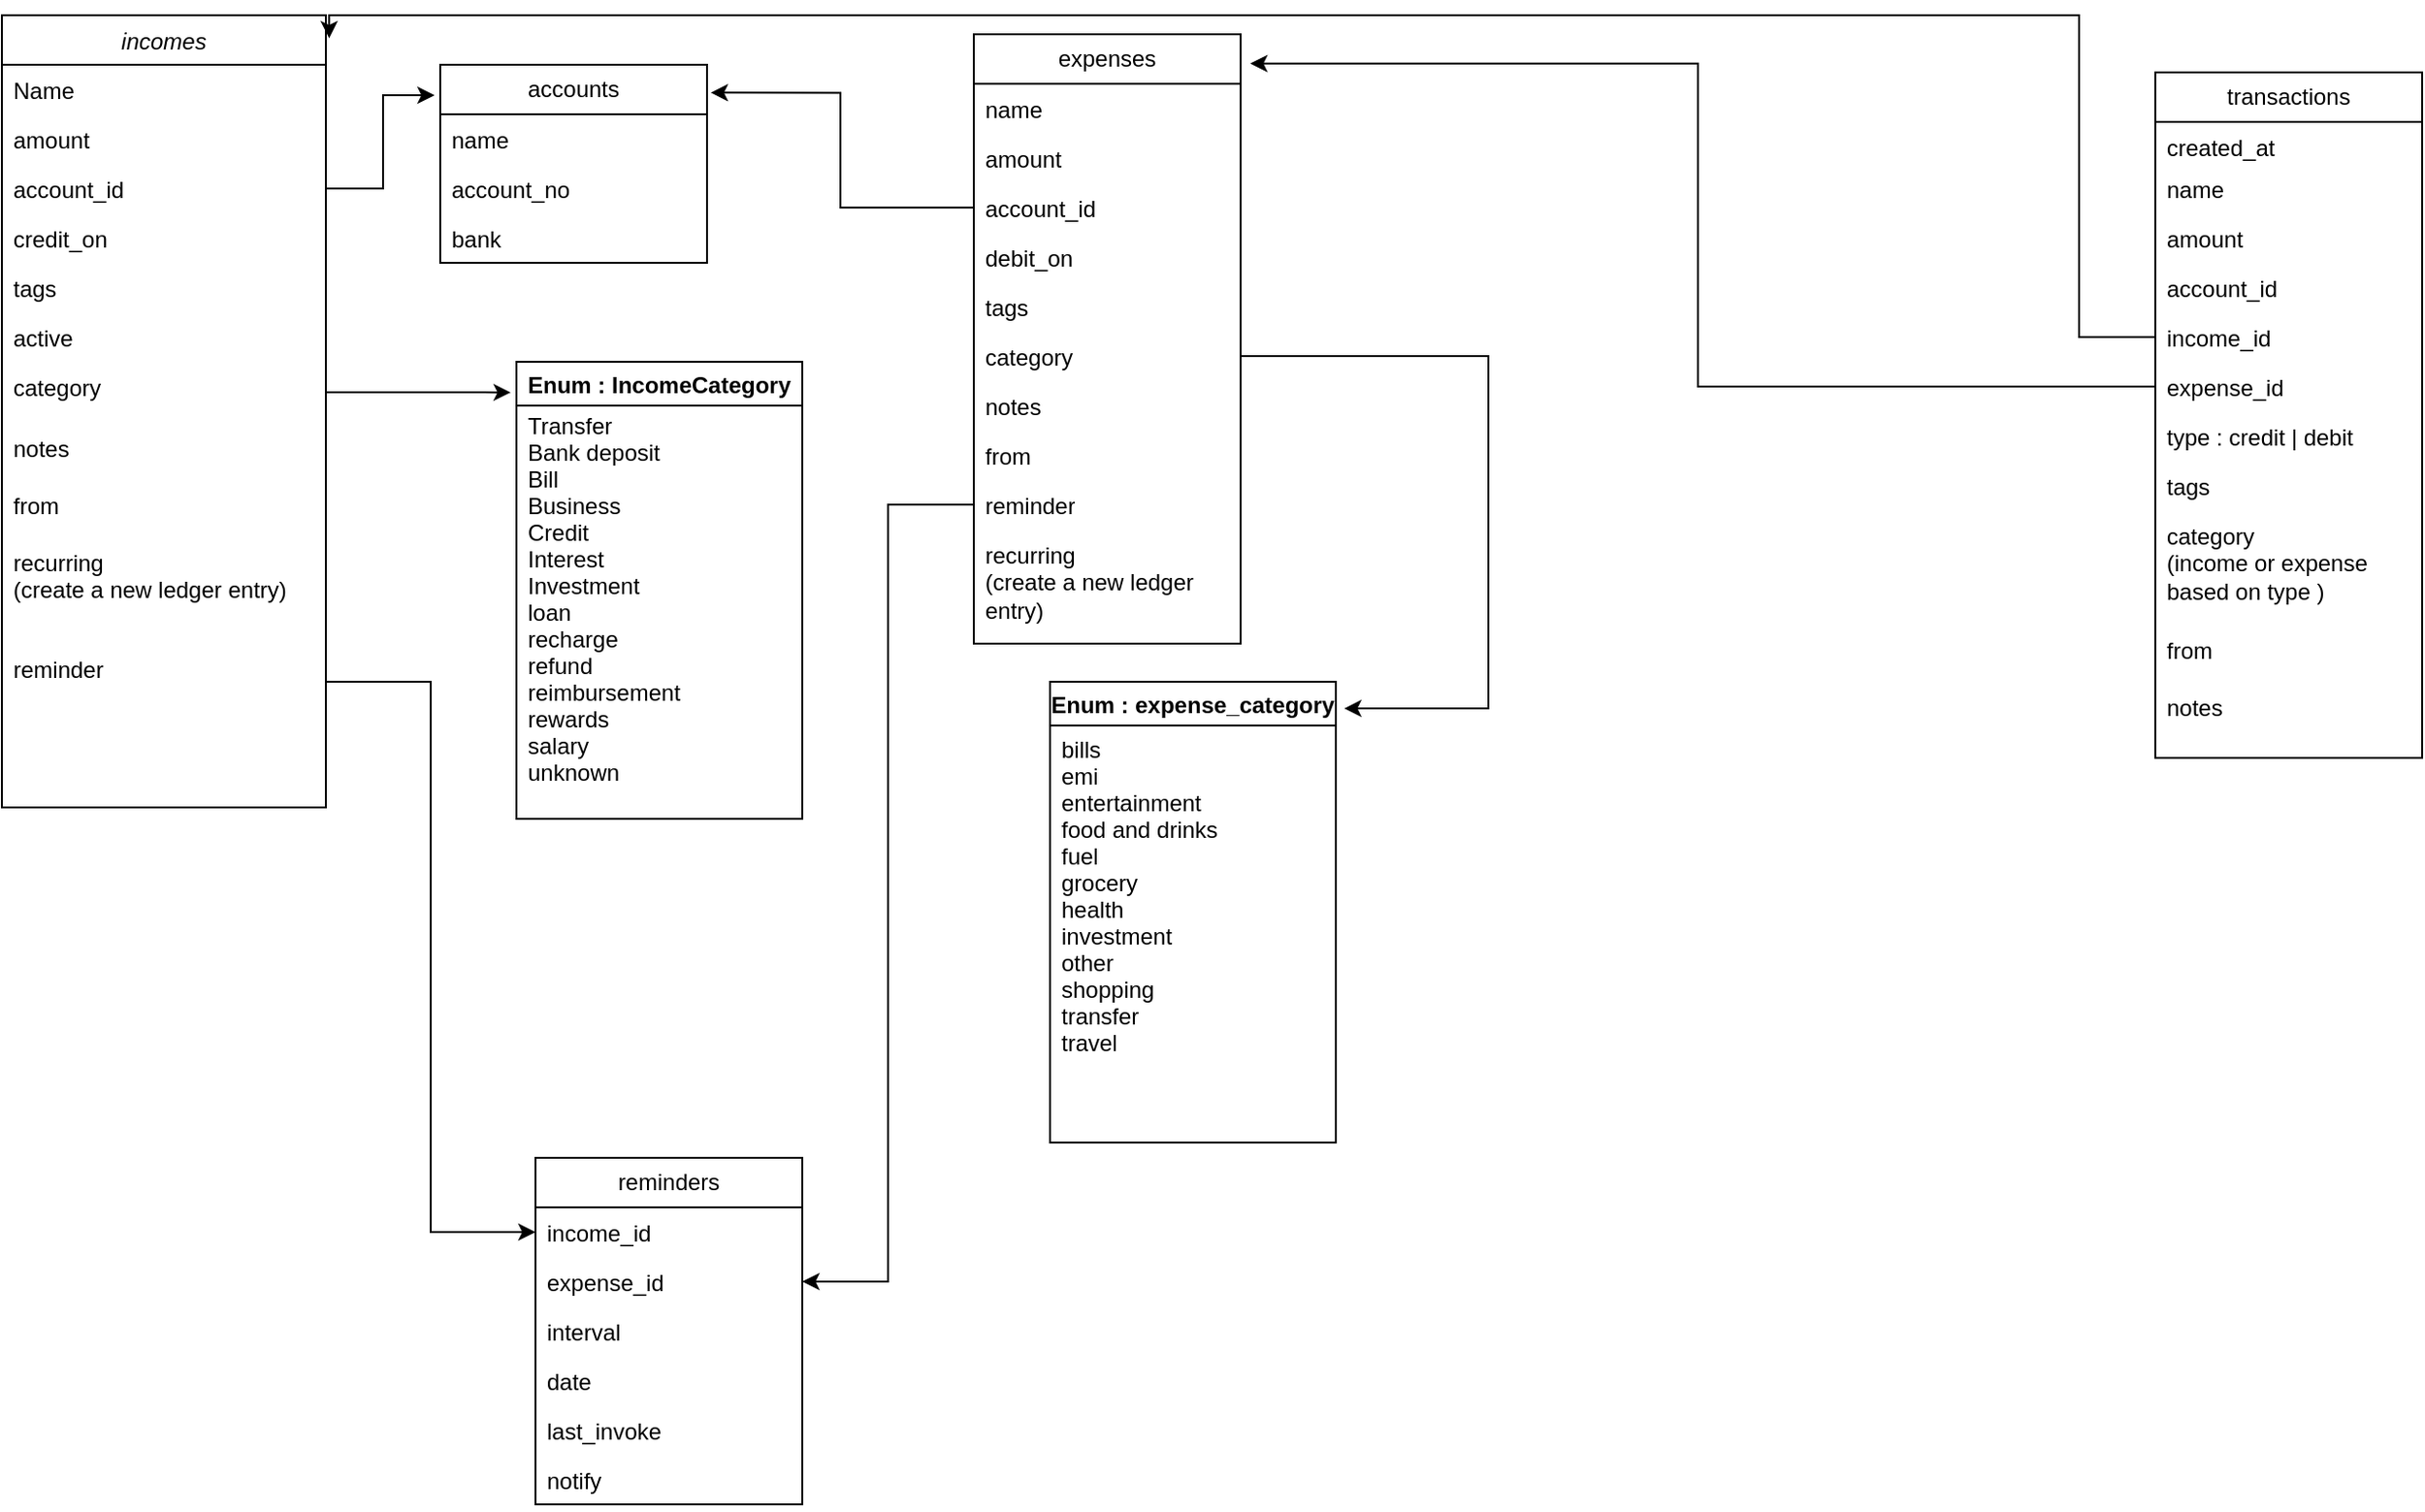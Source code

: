 <mxfile version="22.1.7" type="device">
  <diagram id="C5RBs43oDa-KdzZeNtuy" name="Page-1">
    <mxGraphModel dx="1069" dy="727" grid="1" gridSize="10" guides="1" tooltips="1" connect="1" arrows="1" fold="1" page="1" pageScale="1" pageWidth="827" pageHeight="1169" math="0" shadow="0">
      <root>
        <mxCell id="WIyWlLk6GJQsqaUBKTNV-0" />
        <mxCell id="WIyWlLk6GJQsqaUBKTNV-1" parent="WIyWlLk6GJQsqaUBKTNV-0" />
        <mxCell id="zkfFHV4jXpPFQw0GAbJ--0" value="incomes" style="swimlane;fontStyle=2;align=center;verticalAlign=top;childLayout=stackLayout;horizontal=1;startSize=26;horizontalStack=0;resizeParent=1;resizeLast=0;collapsible=1;marginBottom=0;rounded=0;shadow=0;strokeWidth=1;" parent="WIyWlLk6GJQsqaUBKTNV-1" vertex="1">
          <mxGeometry x="10" y="10" width="170" height="416" as="geometry">
            <mxRectangle x="230" y="140" width="160" height="26" as="alternateBounds" />
          </mxGeometry>
        </mxCell>
        <mxCell id="zkfFHV4jXpPFQw0GAbJ--1" value="Name" style="text;align=left;verticalAlign=top;spacingLeft=4;spacingRight=4;overflow=hidden;rotatable=0;points=[[0,0.5],[1,0.5]];portConstraint=eastwest;" parent="zkfFHV4jXpPFQw0GAbJ--0" vertex="1">
          <mxGeometry y="26" width="170" height="26" as="geometry" />
        </mxCell>
        <mxCell id="zkfFHV4jXpPFQw0GAbJ--2" value="amount" style="text;align=left;verticalAlign=top;spacingLeft=4;spacingRight=4;overflow=hidden;rotatable=0;points=[[0,0.5],[1,0.5]];portConstraint=eastwest;rounded=0;shadow=0;html=0;" parent="zkfFHV4jXpPFQw0GAbJ--0" vertex="1">
          <mxGeometry y="52" width="170" height="26" as="geometry" />
        </mxCell>
        <mxCell id="zkfFHV4jXpPFQw0GAbJ--3" value="account_id" style="text;align=left;verticalAlign=top;spacingLeft=4;spacingRight=4;overflow=hidden;rotatable=0;points=[[0,0.5],[1,0.5]];portConstraint=eastwest;rounded=0;shadow=0;html=0;" parent="zkfFHV4jXpPFQw0GAbJ--0" vertex="1">
          <mxGeometry y="78" width="170" height="26" as="geometry" />
        </mxCell>
        <mxCell id="wmCsh1AluJUx5STbu3jX-2" value="credit_on" style="text;align=left;verticalAlign=top;spacingLeft=4;spacingRight=4;overflow=hidden;rotatable=0;points=[[0,0.5],[1,0.5]];portConstraint=eastwest;rounded=0;shadow=0;html=0;" vertex="1" parent="zkfFHV4jXpPFQw0GAbJ--0">
          <mxGeometry y="104" width="170" height="26" as="geometry" />
        </mxCell>
        <mxCell id="wmCsh1AluJUx5STbu3jX-3" value="tags" style="text;align=left;verticalAlign=top;spacingLeft=4;spacingRight=4;overflow=hidden;rotatable=0;points=[[0,0.5],[1,0.5]];portConstraint=eastwest;rounded=0;shadow=0;html=0;" vertex="1" parent="zkfFHV4jXpPFQw0GAbJ--0">
          <mxGeometry y="130" width="170" height="26" as="geometry" />
        </mxCell>
        <mxCell id="wmCsh1AluJUx5STbu3jX-4" value="active" style="text;align=left;verticalAlign=top;spacingLeft=4;spacingRight=4;overflow=hidden;rotatable=0;points=[[0,0.5],[1,0.5]];portConstraint=eastwest;rounded=0;shadow=0;html=0;" vertex="1" parent="zkfFHV4jXpPFQw0GAbJ--0">
          <mxGeometry y="156" width="170" height="26" as="geometry" />
        </mxCell>
        <mxCell id="wmCsh1AluJUx5STbu3jX-5" value="category" style="text;align=left;verticalAlign=top;spacingLeft=4;spacingRight=4;overflow=hidden;rotatable=0;points=[[0,0.5],[1,0.5]];portConstraint=eastwest;rounded=0;shadow=0;html=0;" vertex="1" parent="zkfFHV4jXpPFQw0GAbJ--0">
          <mxGeometry y="182" width="170" height="32" as="geometry" />
        </mxCell>
        <mxCell id="wmCsh1AluJUx5STbu3jX-6" value="notes" style="text;align=left;verticalAlign=top;spacingLeft=4;spacingRight=4;overflow=hidden;rotatable=0;points=[[0,0.5],[1,0.5]];portConstraint=eastwest;rounded=0;shadow=0;html=0;" vertex="1" parent="zkfFHV4jXpPFQw0GAbJ--0">
          <mxGeometry y="214" width="170" height="30" as="geometry" />
        </mxCell>
        <mxCell id="wmCsh1AluJUx5STbu3jX-14" value="from" style="text;align=left;verticalAlign=top;spacingLeft=4;spacingRight=4;overflow=hidden;rotatable=0;points=[[0,0.5],[1,0.5]];portConstraint=eastwest;rounded=0;shadow=0;html=0;" vertex="1" parent="zkfFHV4jXpPFQw0GAbJ--0">
          <mxGeometry y="244" width="170" height="30" as="geometry" />
        </mxCell>
        <mxCell id="wmCsh1AluJUx5STbu3jX-63" value="recurring &#xa;(create a new ledger entry)" style="text;align=left;verticalAlign=top;spacingLeft=4;spacingRight=4;overflow=hidden;rotatable=0;points=[[0,0.5],[1,0.5]];portConstraint=eastwest;rounded=0;shadow=0;html=0;" vertex="1" parent="zkfFHV4jXpPFQw0GAbJ--0">
          <mxGeometry y="274" width="170" height="56" as="geometry" />
        </mxCell>
        <mxCell id="wmCsh1AluJUx5STbu3jX-57" value="reminder" style="text;align=left;verticalAlign=top;spacingLeft=4;spacingRight=4;overflow=hidden;rotatable=0;points=[[0,0.5],[1,0.5]];portConstraint=eastwest;rounded=0;shadow=0;html=0;" vertex="1" parent="zkfFHV4jXpPFQw0GAbJ--0">
          <mxGeometry y="330" width="170" height="40" as="geometry" />
        </mxCell>
        <mxCell id="wmCsh1AluJUx5STbu3jX-7" value="Enum : IncomeCategory" style="swimlane;" vertex="1" parent="WIyWlLk6GJQsqaUBKTNV-1">
          <mxGeometry x="280" y="192" width="150" height="240" as="geometry" />
        </mxCell>
        <mxCell id="wmCsh1AluJUx5STbu3jX-11" value="Transfer&#xa;Bank deposit&#xa;Bill&#xa;Business&#xa;Credit&#xa;Interest&#xa;Investment&#xa;loan&#xa;recharge&#xa;refund&#xa;reimbursement&#xa;rewards&#xa;salary&#xa;unknown" style="text;align=left;verticalAlign=top;spacingLeft=4;spacingRight=4;overflow=hidden;rotatable=0;points=[[0,0.5],[1,0.5]];portConstraint=eastwest;rounded=0;shadow=0;html=0;" vertex="1" parent="wmCsh1AluJUx5STbu3jX-7">
          <mxGeometry y="20" width="150" height="220" as="geometry" />
        </mxCell>
        <mxCell id="wmCsh1AluJUx5STbu3jX-13" value="" style="edgeStyle=orthogonalEdgeStyle;rounded=0;orthogonalLoop=1;jettySize=auto;html=1;entryX=-0.02;entryY=0.067;entryDx=0;entryDy=0;entryPerimeter=0;" edge="1" parent="WIyWlLk6GJQsqaUBKTNV-1" source="wmCsh1AluJUx5STbu3jX-5" target="wmCsh1AluJUx5STbu3jX-7">
          <mxGeometry relative="1" as="geometry" />
        </mxCell>
        <mxCell id="wmCsh1AluJUx5STbu3jX-27" value="expenses" style="swimlane;fontStyle=0;childLayout=stackLayout;horizontal=1;startSize=26;fillColor=none;horizontalStack=0;resizeParent=1;resizeParentMax=0;resizeLast=0;collapsible=1;marginBottom=0;whiteSpace=wrap;html=1;" vertex="1" parent="WIyWlLk6GJQsqaUBKTNV-1">
          <mxGeometry x="520" y="20" width="140" height="320" as="geometry" />
        </mxCell>
        <mxCell id="wmCsh1AluJUx5STbu3jX-28" value="name" style="text;strokeColor=none;fillColor=none;align=left;verticalAlign=top;spacingLeft=4;spacingRight=4;overflow=hidden;rotatable=0;points=[[0,0.5],[1,0.5]];portConstraint=eastwest;whiteSpace=wrap;html=1;" vertex="1" parent="wmCsh1AluJUx5STbu3jX-27">
          <mxGeometry y="26" width="140" height="26" as="geometry" />
        </mxCell>
        <mxCell id="wmCsh1AluJUx5STbu3jX-30" value="amount" style="text;strokeColor=none;fillColor=none;align=left;verticalAlign=top;spacingLeft=4;spacingRight=4;overflow=hidden;rotatable=0;points=[[0,0.5],[1,0.5]];portConstraint=eastwest;whiteSpace=wrap;html=1;" vertex="1" parent="wmCsh1AluJUx5STbu3jX-27">
          <mxGeometry y="52" width="140" height="26" as="geometry" />
        </mxCell>
        <mxCell id="wmCsh1AluJUx5STbu3jX-36" value="account_id" style="text;strokeColor=none;fillColor=none;align=left;verticalAlign=top;spacingLeft=4;spacingRight=4;overflow=hidden;rotatable=0;points=[[0,0.5],[1,0.5]];portConstraint=eastwest;whiteSpace=wrap;html=1;" vertex="1" parent="wmCsh1AluJUx5STbu3jX-27">
          <mxGeometry y="78" width="140" height="26" as="geometry" />
        </mxCell>
        <mxCell id="wmCsh1AluJUx5STbu3jX-38" value="debit_on" style="text;strokeColor=none;fillColor=none;align=left;verticalAlign=top;spacingLeft=4;spacingRight=4;overflow=hidden;rotatable=0;points=[[0,0.5],[1,0.5]];portConstraint=eastwest;whiteSpace=wrap;html=1;" vertex="1" parent="wmCsh1AluJUx5STbu3jX-27">
          <mxGeometry y="104" width="140" height="26" as="geometry" />
        </mxCell>
        <mxCell id="wmCsh1AluJUx5STbu3jX-39" value="tags" style="text;strokeColor=none;fillColor=none;align=left;verticalAlign=top;spacingLeft=4;spacingRight=4;overflow=hidden;rotatable=0;points=[[0,0.5],[1,0.5]];portConstraint=eastwest;whiteSpace=wrap;html=1;" vertex="1" parent="wmCsh1AluJUx5STbu3jX-27">
          <mxGeometry y="130" width="140" height="26" as="geometry" />
        </mxCell>
        <mxCell id="wmCsh1AluJUx5STbu3jX-40" value="category" style="text;strokeColor=none;fillColor=none;align=left;verticalAlign=top;spacingLeft=4;spacingRight=4;overflow=hidden;rotatable=0;points=[[0,0.5],[1,0.5]];portConstraint=eastwest;whiteSpace=wrap;html=1;" vertex="1" parent="wmCsh1AluJUx5STbu3jX-27">
          <mxGeometry y="156" width="140" height="26" as="geometry" />
        </mxCell>
        <mxCell id="wmCsh1AluJUx5STbu3jX-45" value="notes" style="text;strokeColor=none;fillColor=none;align=left;verticalAlign=top;spacingLeft=4;spacingRight=4;overflow=hidden;rotatable=0;points=[[0,0.5],[1,0.5]];portConstraint=eastwest;whiteSpace=wrap;html=1;" vertex="1" parent="wmCsh1AluJUx5STbu3jX-27">
          <mxGeometry y="182" width="140" height="26" as="geometry" />
        </mxCell>
        <mxCell id="wmCsh1AluJUx5STbu3jX-46" value="from" style="text;strokeColor=none;fillColor=none;align=left;verticalAlign=top;spacingLeft=4;spacingRight=4;overflow=hidden;rotatable=0;points=[[0,0.5],[1,0.5]];portConstraint=eastwest;whiteSpace=wrap;html=1;" vertex="1" parent="wmCsh1AluJUx5STbu3jX-27">
          <mxGeometry y="208" width="140" height="26" as="geometry" />
        </mxCell>
        <mxCell id="wmCsh1AluJUx5STbu3jX-60" value="reminder" style="text;strokeColor=none;fillColor=none;align=left;verticalAlign=top;spacingLeft=4;spacingRight=4;overflow=hidden;rotatable=0;points=[[0,0.5],[1,0.5]];portConstraint=eastwest;whiteSpace=wrap;html=1;" vertex="1" parent="wmCsh1AluJUx5STbu3jX-27">
          <mxGeometry y="234" width="140" height="26" as="geometry" />
        </mxCell>
        <mxCell id="wmCsh1AluJUx5STbu3jX-64" value="recurring&lt;br&gt;(create a new ledger entry)" style="text;strokeColor=none;fillColor=none;align=left;verticalAlign=top;spacingLeft=4;spacingRight=4;overflow=hidden;rotatable=0;points=[[0,0.5],[1,0.5]];portConstraint=eastwest;whiteSpace=wrap;html=1;" vertex="1" parent="wmCsh1AluJUx5STbu3jX-27">
          <mxGeometry y="260" width="140" height="60" as="geometry" />
        </mxCell>
        <mxCell id="wmCsh1AluJUx5STbu3jX-31" value="accounts" style="swimlane;fontStyle=0;childLayout=stackLayout;horizontal=1;startSize=26;fillColor=none;horizontalStack=0;resizeParent=1;resizeParentMax=0;resizeLast=0;collapsible=1;marginBottom=0;whiteSpace=wrap;html=1;" vertex="1" parent="WIyWlLk6GJQsqaUBKTNV-1">
          <mxGeometry x="240" y="36" width="140" height="104" as="geometry" />
        </mxCell>
        <mxCell id="wmCsh1AluJUx5STbu3jX-32" value="name" style="text;strokeColor=none;fillColor=none;align=left;verticalAlign=top;spacingLeft=4;spacingRight=4;overflow=hidden;rotatable=0;points=[[0,0.5],[1,0.5]];portConstraint=eastwest;whiteSpace=wrap;html=1;" vertex="1" parent="wmCsh1AluJUx5STbu3jX-31">
          <mxGeometry y="26" width="140" height="26" as="geometry" />
        </mxCell>
        <mxCell id="wmCsh1AluJUx5STbu3jX-33" value="account_no" style="text;strokeColor=none;fillColor=none;align=left;verticalAlign=top;spacingLeft=4;spacingRight=4;overflow=hidden;rotatable=0;points=[[0,0.5],[1,0.5]];portConstraint=eastwest;whiteSpace=wrap;html=1;" vertex="1" parent="wmCsh1AluJUx5STbu3jX-31">
          <mxGeometry y="52" width="140" height="26" as="geometry" />
        </mxCell>
        <mxCell id="wmCsh1AluJUx5STbu3jX-79" value="bank" style="text;strokeColor=none;fillColor=none;align=left;verticalAlign=top;spacingLeft=4;spacingRight=4;overflow=hidden;rotatable=0;points=[[0,0.5],[1,0.5]];portConstraint=eastwest;whiteSpace=wrap;html=1;" vertex="1" parent="wmCsh1AluJUx5STbu3jX-31">
          <mxGeometry y="78" width="140" height="26" as="geometry" />
        </mxCell>
        <mxCell id="wmCsh1AluJUx5STbu3jX-35" value="" style="edgeStyle=orthogonalEdgeStyle;rounded=0;orthogonalLoop=1;jettySize=auto;html=1;entryX=-0.021;entryY=0.154;entryDx=0;entryDy=0;entryPerimeter=0;exitX=1;exitY=0.5;exitDx=0;exitDy=0;" edge="1" parent="WIyWlLk6GJQsqaUBKTNV-1" source="zkfFHV4jXpPFQw0GAbJ--3" target="wmCsh1AluJUx5STbu3jX-31">
          <mxGeometry relative="1" as="geometry" />
        </mxCell>
        <mxCell id="wmCsh1AluJUx5STbu3jX-37" style="edgeStyle=orthogonalEdgeStyle;rounded=0;orthogonalLoop=1;jettySize=auto;html=1;entryX=1.014;entryY=0.141;entryDx=0;entryDy=0;entryPerimeter=0;" edge="1" parent="WIyWlLk6GJQsqaUBKTNV-1" source="wmCsh1AluJUx5STbu3jX-36" target="wmCsh1AluJUx5STbu3jX-31">
          <mxGeometry relative="1" as="geometry" />
        </mxCell>
        <mxCell id="wmCsh1AluJUx5STbu3jX-41" value="Enum : expense_category" style="swimlane;" vertex="1" parent="WIyWlLk6GJQsqaUBKTNV-1">
          <mxGeometry x="560" y="360" width="150" height="242" as="geometry" />
        </mxCell>
        <mxCell id="wmCsh1AluJUx5STbu3jX-44" value="bills&#xa;emi&#xa;entertainment&#xa;food and drinks&#xa;fuel&#xa;grocery&#xa;health&#xa;investment&#xa;other&#xa;shopping&#xa;transfer&#xa;travel" style="text;align=left;verticalAlign=top;spacingLeft=4;spacingRight=4;overflow=hidden;rotatable=0;points=[[0,0.5],[1,0.5]];portConstraint=eastwest;rounded=0;shadow=0;html=0;" vertex="1" parent="wmCsh1AluJUx5STbu3jX-41">
          <mxGeometry y="22" width="150" height="220" as="geometry" />
        </mxCell>
        <mxCell id="wmCsh1AluJUx5STbu3jX-43" style="edgeStyle=orthogonalEdgeStyle;rounded=0;orthogonalLoop=1;jettySize=auto;html=1;entryX=1.029;entryY=0.058;entryDx=0;entryDy=0;entryPerimeter=0;" edge="1" parent="WIyWlLk6GJQsqaUBKTNV-1" source="wmCsh1AluJUx5STbu3jX-40" target="wmCsh1AluJUx5STbu3jX-41">
          <mxGeometry relative="1" as="geometry">
            <Array as="points">
              <mxPoint x="790" y="189" />
              <mxPoint x="790" y="374" />
            </Array>
          </mxGeometry>
        </mxCell>
        <mxCell id="wmCsh1AluJUx5STbu3jX-51" value="reminders" style="swimlane;fontStyle=0;childLayout=stackLayout;horizontal=1;startSize=26;fillColor=none;horizontalStack=0;resizeParent=1;resizeParentMax=0;resizeLast=0;collapsible=1;marginBottom=0;whiteSpace=wrap;html=1;" vertex="1" parent="WIyWlLk6GJQsqaUBKTNV-1">
          <mxGeometry x="290" y="610" width="140" height="182" as="geometry" />
        </mxCell>
        <mxCell id="wmCsh1AluJUx5STbu3jX-52" value="income_id" style="text;strokeColor=none;fillColor=none;align=left;verticalAlign=top;spacingLeft=4;spacingRight=4;overflow=hidden;rotatable=0;points=[[0,0.5],[1,0.5]];portConstraint=eastwest;whiteSpace=wrap;html=1;" vertex="1" parent="wmCsh1AluJUx5STbu3jX-51">
          <mxGeometry y="26" width="140" height="26" as="geometry" />
        </mxCell>
        <mxCell id="wmCsh1AluJUx5STbu3jX-53" value="expense_id" style="text;strokeColor=none;fillColor=none;align=left;verticalAlign=top;spacingLeft=4;spacingRight=4;overflow=hidden;rotatable=0;points=[[0,0.5],[1,0.5]];portConstraint=eastwest;whiteSpace=wrap;html=1;" vertex="1" parent="wmCsh1AluJUx5STbu3jX-51">
          <mxGeometry y="52" width="140" height="26" as="geometry" />
        </mxCell>
        <mxCell id="wmCsh1AluJUx5STbu3jX-54" value="interval" style="text;strokeColor=none;fillColor=none;align=left;verticalAlign=top;spacingLeft=4;spacingRight=4;overflow=hidden;rotatable=0;points=[[0,0.5],[1,0.5]];portConstraint=eastwest;whiteSpace=wrap;html=1;" vertex="1" parent="wmCsh1AluJUx5STbu3jX-51">
          <mxGeometry y="78" width="140" height="26" as="geometry" />
        </mxCell>
        <mxCell id="wmCsh1AluJUx5STbu3jX-55" value="date" style="text;strokeColor=none;fillColor=none;align=left;verticalAlign=top;spacingLeft=4;spacingRight=4;overflow=hidden;rotatable=0;points=[[0,0.5],[1,0.5]];portConstraint=eastwest;whiteSpace=wrap;html=1;" vertex="1" parent="wmCsh1AluJUx5STbu3jX-51">
          <mxGeometry y="104" width="140" height="26" as="geometry" />
        </mxCell>
        <mxCell id="wmCsh1AluJUx5STbu3jX-56" value="last_invoke" style="text;strokeColor=none;fillColor=none;align=left;verticalAlign=top;spacingLeft=4;spacingRight=4;overflow=hidden;rotatable=0;points=[[0,0.5],[1,0.5]];portConstraint=eastwest;whiteSpace=wrap;html=1;" vertex="1" parent="wmCsh1AluJUx5STbu3jX-51">
          <mxGeometry y="130" width="140" height="26" as="geometry" />
        </mxCell>
        <mxCell id="wmCsh1AluJUx5STbu3jX-62" value="notify" style="text;strokeColor=none;fillColor=none;align=left;verticalAlign=top;spacingLeft=4;spacingRight=4;overflow=hidden;rotatable=0;points=[[0,0.5],[1,0.5]];portConstraint=eastwest;whiteSpace=wrap;html=1;" vertex="1" parent="wmCsh1AluJUx5STbu3jX-51">
          <mxGeometry y="156" width="140" height="26" as="geometry" />
        </mxCell>
        <mxCell id="wmCsh1AluJUx5STbu3jX-59" style="edgeStyle=orthogonalEdgeStyle;rounded=0;orthogonalLoop=1;jettySize=auto;html=1;entryX=0;entryY=0.5;entryDx=0;entryDy=0;" edge="1" parent="WIyWlLk6GJQsqaUBKTNV-1" source="wmCsh1AluJUx5STbu3jX-57" target="wmCsh1AluJUx5STbu3jX-52">
          <mxGeometry relative="1" as="geometry">
            <mxPoint x="289" y="626" as="targetPoint" />
          </mxGeometry>
        </mxCell>
        <mxCell id="wmCsh1AluJUx5STbu3jX-61" style="edgeStyle=orthogonalEdgeStyle;rounded=0;orthogonalLoop=1;jettySize=auto;html=1;entryX=1;entryY=0.5;entryDx=0;entryDy=0;" edge="1" parent="WIyWlLk6GJQsqaUBKTNV-1" source="wmCsh1AluJUx5STbu3jX-60" target="wmCsh1AluJUx5STbu3jX-53">
          <mxGeometry relative="1" as="geometry" />
        </mxCell>
        <mxCell id="wmCsh1AluJUx5STbu3jX-65" value="transactions" style="swimlane;fontStyle=0;childLayout=stackLayout;horizontal=1;startSize=26;fillColor=none;horizontalStack=0;resizeParent=1;resizeParentMax=0;resizeLast=0;collapsible=1;marginBottom=0;whiteSpace=wrap;html=1;" vertex="1" parent="WIyWlLk6GJQsqaUBKTNV-1">
          <mxGeometry x="1140" y="40" width="140" height="360" as="geometry" />
        </mxCell>
        <mxCell id="wmCsh1AluJUx5STbu3jX-66" value="created_at" style="text;strokeColor=none;fillColor=none;align=left;verticalAlign=top;spacingLeft=4;spacingRight=4;overflow=hidden;rotatable=0;points=[[0,0.5],[1,0.5]];portConstraint=eastwest;whiteSpace=wrap;html=1;" vertex="1" parent="wmCsh1AluJUx5STbu3jX-65">
          <mxGeometry y="26" width="140" height="22" as="geometry" />
        </mxCell>
        <mxCell id="wmCsh1AluJUx5STbu3jX-67" value="name" style="text;strokeColor=none;fillColor=none;align=left;verticalAlign=top;spacingLeft=4;spacingRight=4;overflow=hidden;rotatable=0;points=[[0,0.5],[1,0.5]];portConstraint=eastwest;whiteSpace=wrap;html=1;" vertex="1" parent="wmCsh1AluJUx5STbu3jX-65">
          <mxGeometry y="48" width="140" height="26" as="geometry" />
        </mxCell>
        <mxCell id="wmCsh1AluJUx5STbu3jX-68" value="amount" style="text;strokeColor=none;fillColor=none;align=left;verticalAlign=top;spacingLeft=4;spacingRight=4;overflow=hidden;rotatable=0;points=[[0,0.5],[1,0.5]];portConstraint=eastwest;whiteSpace=wrap;html=1;" vertex="1" parent="wmCsh1AluJUx5STbu3jX-65">
          <mxGeometry y="74" width="140" height="26" as="geometry" />
        </mxCell>
        <mxCell id="wmCsh1AluJUx5STbu3jX-76" value="account_id" style="text;strokeColor=none;fillColor=none;align=left;verticalAlign=top;spacingLeft=4;spacingRight=4;overflow=hidden;rotatable=0;points=[[0,0.5],[1,0.5]];portConstraint=eastwest;whiteSpace=wrap;html=1;" vertex="1" parent="wmCsh1AluJUx5STbu3jX-65">
          <mxGeometry y="100" width="140" height="26" as="geometry" />
        </mxCell>
        <mxCell id="wmCsh1AluJUx5STbu3jX-69" value="income_id" style="text;strokeColor=none;fillColor=none;align=left;verticalAlign=top;spacingLeft=4;spacingRight=4;overflow=hidden;rotatable=0;points=[[0,0.5],[1,0.5]];portConstraint=eastwest;whiteSpace=wrap;html=1;" vertex="1" parent="wmCsh1AluJUx5STbu3jX-65">
          <mxGeometry y="126" width="140" height="26" as="geometry" />
        </mxCell>
        <mxCell id="wmCsh1AluJUx5STbu3jX-70" value="expense_id" style="text;strokeColor=none;fillColor=none;align=left;verticalAlign=top;spacingLeft=4;spacingRight=4;overflow=hidden;rotatable=0;points=[[0,0.5],[1,0.5]];portConstraint=eastwest;whiteSpace=wrap;html=1;" vertex="1" parent="wmCsh1AluJUx5STbu3jX-65">
          <mxGeometry y="152" width="140" height="26" as="geometry" />
        </mxCell>
        <mxCell id="wmCsh1AluJUx5STbu3jX-71" value="type : credit | debit" style="text;strokeColor=none;fillColor=none;align=left;verticalAlign=top;spacingLeft=4;spacingRight=4;overflow=hidden;rotatable=0;points=[[0,0.5],[1,0.5]];portConstraint=eastwest;whiteSpace=wrap;html=1;" vertex="1" parent="wmCsh1AluJUx5STbu3jX-65">
          <mxGeometry y="178" width="140" height="26" as="geometry" />
        </mxCell>
        <mxCell id="wmCsh1AluJUx5STbu3jX-72" value="tags" style="text;strokeColor=none;fillColor=none;align=left;verticalAlign=top;spacingLeft=4;spacingRight=4;overflow=hidden;rotatable=0;points=[[0,0.5],[1,0.5]];portConstraint=eastwest;whiteSpace=wrap;html=1;" vertex="1" parent="wmCsh1AluJUx5STbu3jX-65">
          <mxGeometry y="204" width="140" height="26" as="geometry" />
        </mxCell>
        <mxCell id="wmCsh1AluJUx5STbu3jX-73" value="category&lt;br&gt;(income or expense based on type )" style="text;strokeColor=none;fillColor=none;align=left;verticalAlign=top;spacingLeft=4;spacingRight=4;overflow=hidden;rotatable=0;points=[[0,0.5],[1,0.5]];portConstraint=eastwest;whiteSpace=wrap;html=1;" vertex="1" parent="wmCsh1AluJUx5STbu3jX-65">
          <mxGeometry y="230" width="140" height="60" as="geometry" />
        </mxCell>
        <mxCell id="wmCsh1AluJUx5STbu3jX-74" value="from" style="text;strokeColor=none;fillColor=none;align=left;verticalAlign=top;spacingLeft=4;spacingRight=4;overflow=hidden;rotatable=0;points=[[0,0.5],[1,0.5]];portConstraint=eastwest;whiteSpace=wrap;html=1;" vertex="1" parent="wmCsh1AluJUx5STbu3jX-65">
          <mxGeometry y="290" width="140" height="30" as="geometry" />
        </mxCell>
        <mxCell id="wmCsh1AluJUx5STbu3jX-75" value="notes" style="text;strokeColor=none;fillColor=none;align=left;verticalAlign=top;spacingLeft=4;spacingRight=4;overflow=hidden;rotatable=0;points=[[0,0.5],[1,0.5]];portConstraint=eastwest;whiteSpace=wrap;html=1;" vertex="1" parent="wmCsh1AluJUx5STbu3jX-65">
          <mxGeometry y="320" width="140" height="40" as="geometry" />
        </mxCell>
        <mxCell id="wmCsh1AluJUx5STbu3jX-77" style="edgeStyle=orthogonalEdgeStyle;rounded=0;orthogonalLoop=1;jettySize=auto;html=1;entryX=1.01;entryY=0.029;entryDx=0;entryDy=0;entryPerimeter=0;" edge="1" parent="WIyWlLk6GJQsqaUBKTNV-1" source="wmCsh1AluJUx5STbu3jX-69" target="zkfFHV4jXpPFQw0GAbJ--0">
          <mxGeometry relative="1" as="geometry">
            <mxPoint x="300" y="20" as="targetPoint" />
            <Array as="points">
              <mxPoint x="1100" y="179" />
              <mxPoint x="1100" y="10" />
              <mxPoint x="182" y="10" />
            </Array>
          </mxGeometry>
        </mxCell>
        <mxCell id="wmCsh1AluJUx5STbu3jX-78" style="edgeStyle=orthogonalEdgeStyle;rounded=0;orthogonalLoop=1;jettySize=auto;html=1;entryX=1.036;entryY=0.048;entryDx=0;entryDy=0;entryPerimeter=0;" edge="1" parent="WIyWlLk6GJQsqaUBKTNV-1" source="wmCsh1AluJUx5STbu3jX-70" target="wmCsh1AluJUx5STbu3jX-27">
          <mxGeometry relative="1" as="geometry" />
        </mxCell>
      </root>
    </mxGraphModel>
  </diagram>
</mxfile>
